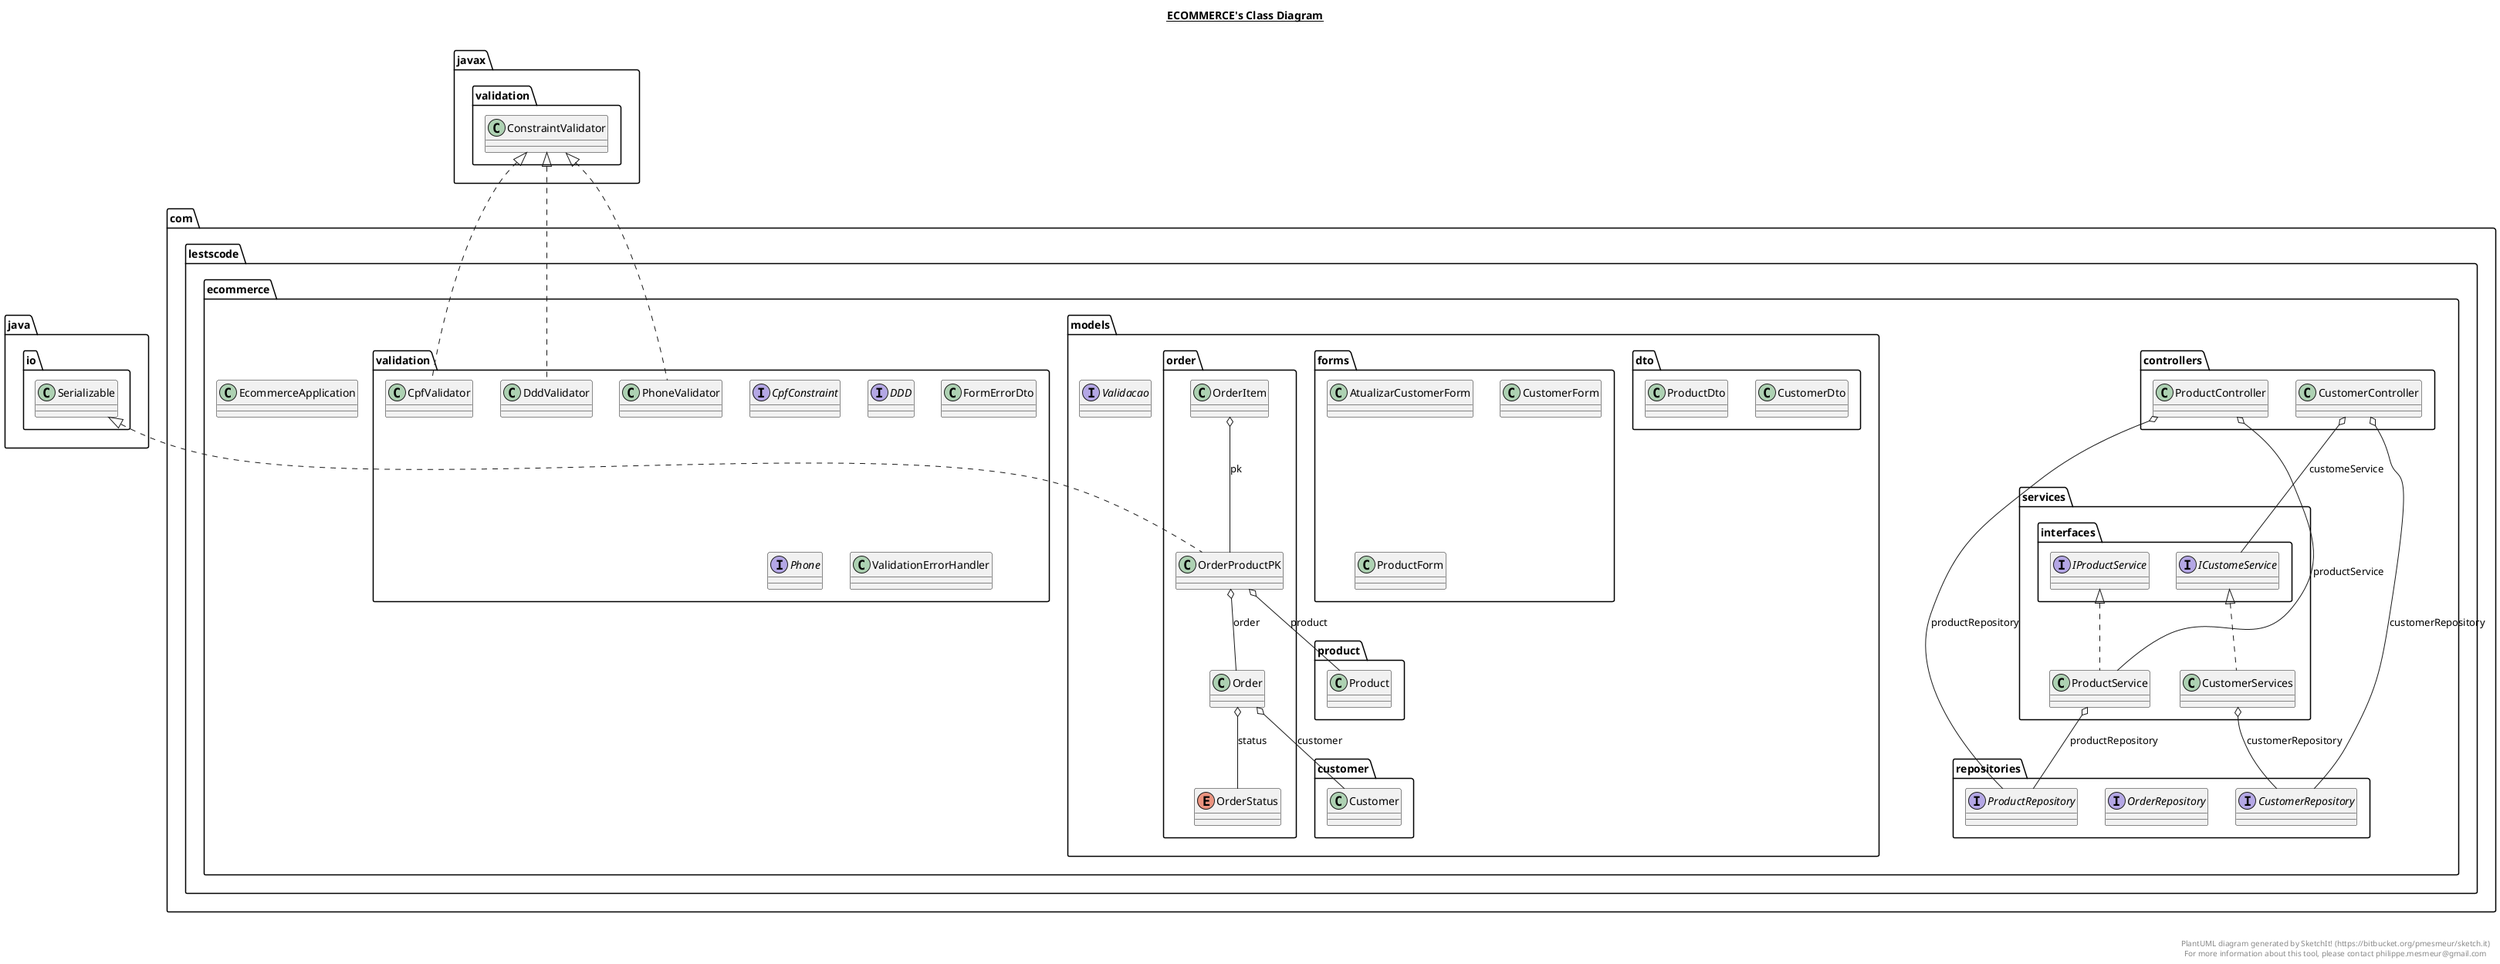 @startuml

title __ECOMMERCE's Class Diagram__\n

  namespace com.lestscode.ecommerce {
    class com.lestscode.ecommerce.EcommerceApplication {
    }
  }
  

  namespace com.lestscode.ecommerce {
    namespace controllers {
      class com.lestscode.ecommerce.controllers.CustomerController {
      }
    }
  }
  

  namespace com.lestscode.ecommerce {
    namespace controllers {
      class com.lestscode.ecommerce.controllers.ProductController {
      }
    }
  }
  

  namespace com.lestscode.ecommerce {
    namespace models {
      interface com.lestscode.ecommerce.models.Validacao {
      }
    }
  }
  

  namespace com.lestscode.ecommerce {
    namespace models {
      namespace customer {
        class com.lestscode.ecommerce.models.customer.Customer {
        }
      }
    }
  }
  

  namespace com.lestscode.ecommerce {
    namespace models {
      namespace dto {
        class com.lestscode.ecommerce.models.dto.CustomerDto {
        }
      }
    }
  }
  

  namespace com.lestscode.ecommerce {
    namespace models {
      namespace dto {
        class com.lestscode.ecommerce.models.dto.ProductDto {
        }
      }
    }
  }
  

  namespace com.lestscode.ecommerce {
    namespace models {
      namespace forms {
        class com.lestscode.ecommerce.models.forms.AtualizarCustomerForm {
        }
      }
    }
  }
  

  namespace com.lestscode.ecommerce {
    namespace models {
      namespace forms {
        class com.lestscode.ecommerce.models.forms.CustomerForm {
        }
      }
    }
  }
  

  namespace com.lestscode.ecommerce {
    namespace models {
      namespace forms {
        class com.lestscode.ecommerce.models.forms.ProductForm {
        }
      }
    }
  }
  

  namespace com.lestscode.ecommerce {
    namespace models {
      namespace order {
        class com.lestscode.ecommerce.models.order.Order {
        }
      }
    }
  }
  

  namespace com.lestscode.ecommerce {
    namespace models {
      namespace order {
        class com.lestscode.ecommerce.models.order.OrderItem {
        }
      }
    }
  }
  

  namespace com.lestscode.ecommerce {
    namespace models {
      namespace order {
        class com.lestscode.ecommerce.models.order.OrderProductPK {
        }
      }
    }
  }
  

  namespace com.lestscode.ecommerce {
    namespace models {
      namespace order {
        enum OrderStatus {
        }
      }
    }
  }
  

  namespace com.lestscode.ecommerce {
    namespace models {
      namespace product {
        class com.lestscode.ecommerce.models.product.Product {
        }
      }
    }
  }
  

  namespace com.lestscode.ecommerce {
    namespace repositories {
      interface com.lestscode.ecommerce.repositories.CustomerRepository {
      }
    }
  }
  

  namespace com.lestscode.ecommerce {
    namespace repositories {
      interface com.lestscode.ecommerce.repositories.OrderRepository {
      }
    }
  }
  

  namespace com.lestscode.ecommerce {
    namespace repositories {
      interface com.lestscode.ecommerce.repositories.ProductRepository {
      }
    }
  }
  

  namespace com.lestscode.ecommerce {
    namespace services {
      class com.lestscode.ecommerce.services.CustomerServices {
      }
    }
  }
  

  namespace com.lestscode.ecommerce {
    namespace services {
      class com.lestscode.ecommerce.services.ProductService {
      }
    }
  }
  

  namespace com.lestscode.ecommerce {
    namespace services {
      namespace interfaces {
        interface com.lestscode.ecommerce.services.interfaces.ICustomeService {
        }
      }
    }
  }
  

  namespace com.lestscode.ecommerce {
    namespace services {
      namespace interfaces {
        interface com.lestscode.ecommerce.services.interfaces.IProductService {
        }
      }
    }
  }
  

  namespace com.lestscode.ecommerce {
    namespace validation {
      interface com.lestscode.ecommerce.validation.CpfConstraint {
      }
    }
  }
  

  namespace com.lestscode.ecommerce {
    namespace validation {
      class com.lestscode.ecommerce.validation.CpfValidator {
      }
    }
  }
  

  namespace com.lestscode.ecommerce {
    namespace validation {
      interface com.lestscode.ecommerce.validation.DDD {
      }
    }
  }
  

  namespace com.lestscode.ecommerce {
    namespace validation {
      class com.lestscode.ecommerce.validation.DddValidator {
      }
    }
  }
  

  namespace com.lestscode.ecommerce {
    namespace validation {
      class com.lestscode.ecommerce.validation.FormErrorDto {
      }
    }
  }
  

  namespace com.lestscode.ecommerce {
    namespace validation {
      interface com.lestscode.ecommerce.validation.Phone {
      }
    }
  }
  

  namespace com.lestscode.ecommerce {
    namespace validation {
      class com.lestscode.ecommerce.validation.PhoneValidator {
      }
    }
  }
  

  namespace com.lestscode.ecommerce {
    namespace validation {
      class com.lestscode.ecommerce.validation.ValidationErrorHandler {
      }
    }
  }
  

  com.lestscode.ecommerce.controllers.CustomerController o-- com.lestscode.ecommerce.services.interfaces.ICustomeService : customeService
  com.lestscode.ecommerce.controllers.CustomerController o-- com.lestscode.ecommerce.repositories.CustomerRepository : customerRepository
  com.lestscode.ecommerce.controllers.ProductController o-- com.lestscode.ecommerce.repositories.ProductRepository : productRepository
  com.lestscode.ecommerce.controllers.ProductController o-- com.lestscode.ecommerce.services.ProductService : productService
  com.lestscode.ecommerce.models.order.Order o-- com.lestscode.ecommerce.models.customer.Customer : customer
  com.lestscode.ecommerce.models.order.Order o-- com.lestscode.ecommerce.models.order.OrderStatus : status
  com.lestscode.ecommerce.models.order.OrderItem o-- com.lestscode.ecommerce.models.order.OrderProductPK : pk
  com.lestscode.ecommerce.models.order.OrderProductPK .up.|> java.io.Serializable
  com.lestscode.ecommerce.models.order.OrderProductPK o-- com.lestscode.ecommerce.models.order.Order : order
  com.lestscode.ecommerce.models.order.OrderProductPK o-- com.lestscode.ecommerce.models.product.Product : product
  com.lestscode.ecommerce.services.CustomerServices .up.|> com.lestscode.ecommerce.services.interfaces.ICustomeService
  com.lestscode.ecommerce.services.CustomerServices o-- com.lestscode.ecommerce.repositories.CustomerRepository : customerRepository
  com.lestscode.ecommerce.services.ProductService .up.|> com.lestscode.ecommerce.services.interfaces.IProductService
  com.lestscode.ecommerce.services.ProductService o-- com.lestscode.ecommerce.repositories.ProductRepository : productRepository
  com.lestscode.ecommerce.validation.CpfValidator .up.|> javax.validation.ConstraintValidator
  com.lestscode.ecommerce.validation.DddValidator .up.|> javax.validation.ConstraintValidator
  com.lestscode.ecommerce.validation.PhoneValidator .up.|> javax.validation.ConstraintValidator


right footer


PlantUML diagram generated by SketchIt! (https://bitbucket.org/pmesmeur/sketch.it)
For more information about this tool, please contact philippe.mesmeur@gmail.com
endfooter

@enduml
